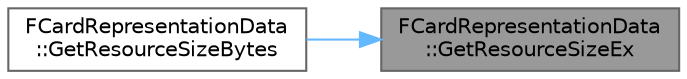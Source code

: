 digraph "FCardRepresentationData::GetResourceSizeEx"
{
 // INTERACTIVE_SVG=YES
 // LATEX_PDF_SIZE
  bgcolor="transparent";
  edge [fontname=Helvetica,fontsize=10,labelfontname=Helvetica,labelfontsize=10];
  node [fontname=Helvetica,fontsize=10,shape=box,height=0.2,width=0.4];
  rankdir="RL";
  Node1 [id="Node000001",label="FCardRepresentationData\l::GetResourceSizeEx",height=0.2,width=0.4,color="gray40", fillcolor="grey60", style="filled", fontcolor="black",tooltip=" "];
  Node1 -> Node2 [id="edge1_Node000001_Node000002",dir="back",color="steelblue1",style="solid",tooltip=" "];
  Node2 [id="Node000002",label="FCardRepresentationData\l::GetResourceSizeBytes",height=0.2,width=0.4,color="grey40", fillcolor="white", style="filled",URL="$d4/d72/classFCardRepresentationData.html#a61a9a1a040f3ae86052b6e99c1b0d2d7",tooltip=" "];
}
